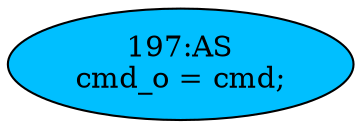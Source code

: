 strict digraph "" {
	node [label="\N"];
	"197:AS"	 [ast="<pyverilog.vparser.ast.Assign object at 0x7f65e4bcda10>",
		def_var="['cmd_o']",
		fillcolor=deepskyblue,
		label="197:AS
cmd_o = cmd;",
		statements="[]",
		style=filled,
		typ=Assign,
		use_var="['cmd']"];
}
